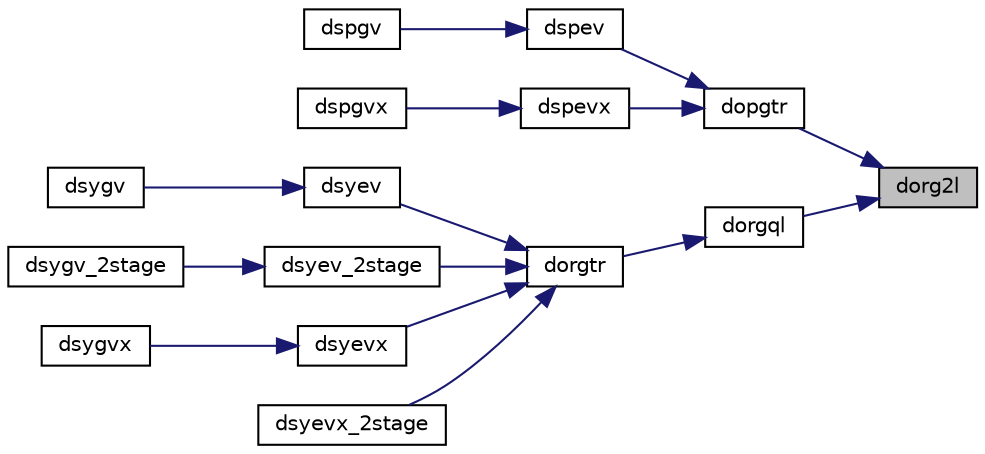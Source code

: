 digraph "dorg2l"
{
 // LATEX_PDF_SIZE
  edge [fontname="Helvetica",fontsize="10",labelfontname="Helvetica",labelfontsize="10"];
  node [fontname="Helvetica",fontsize="10",shape=record];
  rankdir="RL";
  Node1 [label="dorg2l",height=0.2,width=0.4,color="black", fillcolor="grey75", style="filled", fontcolor="black",tooltip="DORG2L generates all or part of the orthogonal matrix Q from a QL factorization determined by sgeqlf ..."];
  Node1 -> Node2 [dir="back",color="midnightblue",fontsize="10",style="solid",fontname="Helvetica"];
  Node2 [label="dopgtr",height=0.2,width=0.4,color="black", fillcolor="white", style="filled",URL="$dopgtr_8f.html#a260e1e3badd8f0ec19bac1e72c0256ed",tooltip="DOPGTR"];
  Node2 -> Node3 [dir="back",color="midnightblue",fontsize="10",style="solid",fontname="Helvetica"];
  Node3 [label="dspev",height=0.2,width=0.4,color="black", fillcolor="white", style="filled",URL="$dspev_8f.html#aa31d35b52c937fdbacaa2e034d8bb52b",tooltip="DSPEV computes the eigenvalues and, optionally, the left and/or right eigenvectors for OTHER matrices"];
  Node3 -> Node4 [dir="back",color="midnightblue",fontsize="10",style="solid",fontname="Helvetica"];
  Node4 [label="dspgv",height=0.2,width=0.4,color="black", fillcolor="white", style="filled",URL="$dspgv_8f.html#a4e4203d1260f4deffe7679ac49af4f10",tooltip="DSPGV"];
  Node2 -> Node5 [dir="back",color="midnightblue",fontsize="10",style="solid",fontname="Helvetica"];
  Node5 [label="dspevx",height=0.2,width=0.4,color="black", fillcolor="white", style="filled",URL="$dspevx_8f.html#a07ee2c397b1b0f73e296f20f8d36990a",tooltip="DSPEVX computes the eigenvalues and, optionally, the left and/or right eigenvectors for OTHER matrice..."];
  Node5 -> Node6 [dir="back",color="midnightblue",fontsize="10",style="solid",fontname="Helvetica"];
  Node6 [label="dspgvx",height=0.2,width=0.4,color="black", fillcolor="white", style="filled",URL="$dspgvx_8f.html#a059beb16ce5345c3a2dfbf9692650401",tooltip="DSPGVX"];
  Node1 -> Node7 [dir="back",color="midnightblue",fontsize="10",style="solid",fontname="Helvetica"];
  Node7 [label="dorgql",height=0.2,width=0.4,color="black", fillcolor="white", style="filled",URL="$dorgql_8f.html#a97adc24a3547a789a3ab145688e3a3ca",tooltip="DORGQL"];
  Node7 -> Node8 [dir="back",color="midnightblue",fontsize="10",style="solid",fontname="Helvetica"];
  Node8 [label="dorgtr",height=0.2,width=0.4,color="black", fillcolor="white", style="filled",URL="$dorgtr_8f.html#ab9106f66ee699faf1bd78afc143eda43",tooltip="DORGTR"];
  Node8 -> Node9 [dir="back",color="midnightblue",fontsize="10",style="solid",fontname="Helvetica"];
  Node9 [label="dsyev",height=0.2,width=0.4,color="black", fillcolor="white", style="filled",URL="$dsyev_8f.html#a442c43fca5493590f8f26cf42fed4044",tooltip="DSYEV computes the eigenvalues and, optionally, the left and/or right eigenvectors for SY matrices"];
  Node9 -> Node10 [dir="back",color="midnightblue",fontsize="10",style="solid",fontname="Helvetica"];
  Node10 [label="dsygv",height=0.2,width=0.4,color="black", fillcolor="white", style="filled",URL="$dsygv_8f.html#a007d33bcdcc697e17c6d15432f159b73",tooltip="DSYGV"];
  Node8 -> Node11 [dir="back",color="midnightblue",fontsize="10",style="solid",fontname="Helvetica"];
  Node11 [label="dsyev_2stage",height=0.2,width=0.4,color="black", fillcolor="white", style="filled",URL="$dsyev__2stage_8f.html#ae624a176ee6bb6e67613f22114f63106",tooltip="DSYEV_2STAGE computes the eigenvalues and, optionally, the left and/or right eigenvectors for SY matr..."];
  Node11 -> Node12 [dir="back",color="midnightblue",fontsize="10",style="solid",fontname="Helvetica"];
  Node12 [label="dsygv_2stage",height=0.2,width=0.4,color="black", fillcolor="white", style="filled",URL="$dsygv__2stage_8f.html#a3306414cf787c52109d20e2f5ca7581d",tooltip="DSYGV_2STAGE"];
  Node8 -> Node13 [dir="back",color="midnightblue",fontsize="10",style="solid",fontname="Helvetica"];
  Node13 [label="dsyevx",height=0.2,width=0.4,color="black", fillcolor="white", style="filled",URL="$dsyevx_8f.html#a68612cdf4ed1051c08f0b0735b8dfdea",tooltip="DSYEVX computes the eigenvalues and, optionally, the left and/or right eigenvectors for SY matrices"];
  Node13 -> Node14 [dir="back",color="midnightblue",fontsize="10",style="solid",fontname="Helvetica"];
  Node14 [label="dsygvx",height=0.2,width=0.4,color="black", fillcolor="white", style="filled",URL="$dsygvx_8f.html#a51bef2d9d58cfff3f1bac9143ccc85b8",tooltip="DSYGVX"];
  Node8 -> Node15 [dir="back",color="midnightblue",fontsize="10",style="solid",fontname="Helvetica"];
  Node15 [label="dsyevx_2stage",height=0.2,width=0.4,color="black", fillcolor="white", style="filled",URL="$dsyevx__2stage_8f.html#ae4eebc2e2a39933908d6ffe64611bca1",tooltip="DSYEVX_2STAGE computes the eigenvalues and, optionally, the left and/or right eigenvectors for SY mat..."];
}
